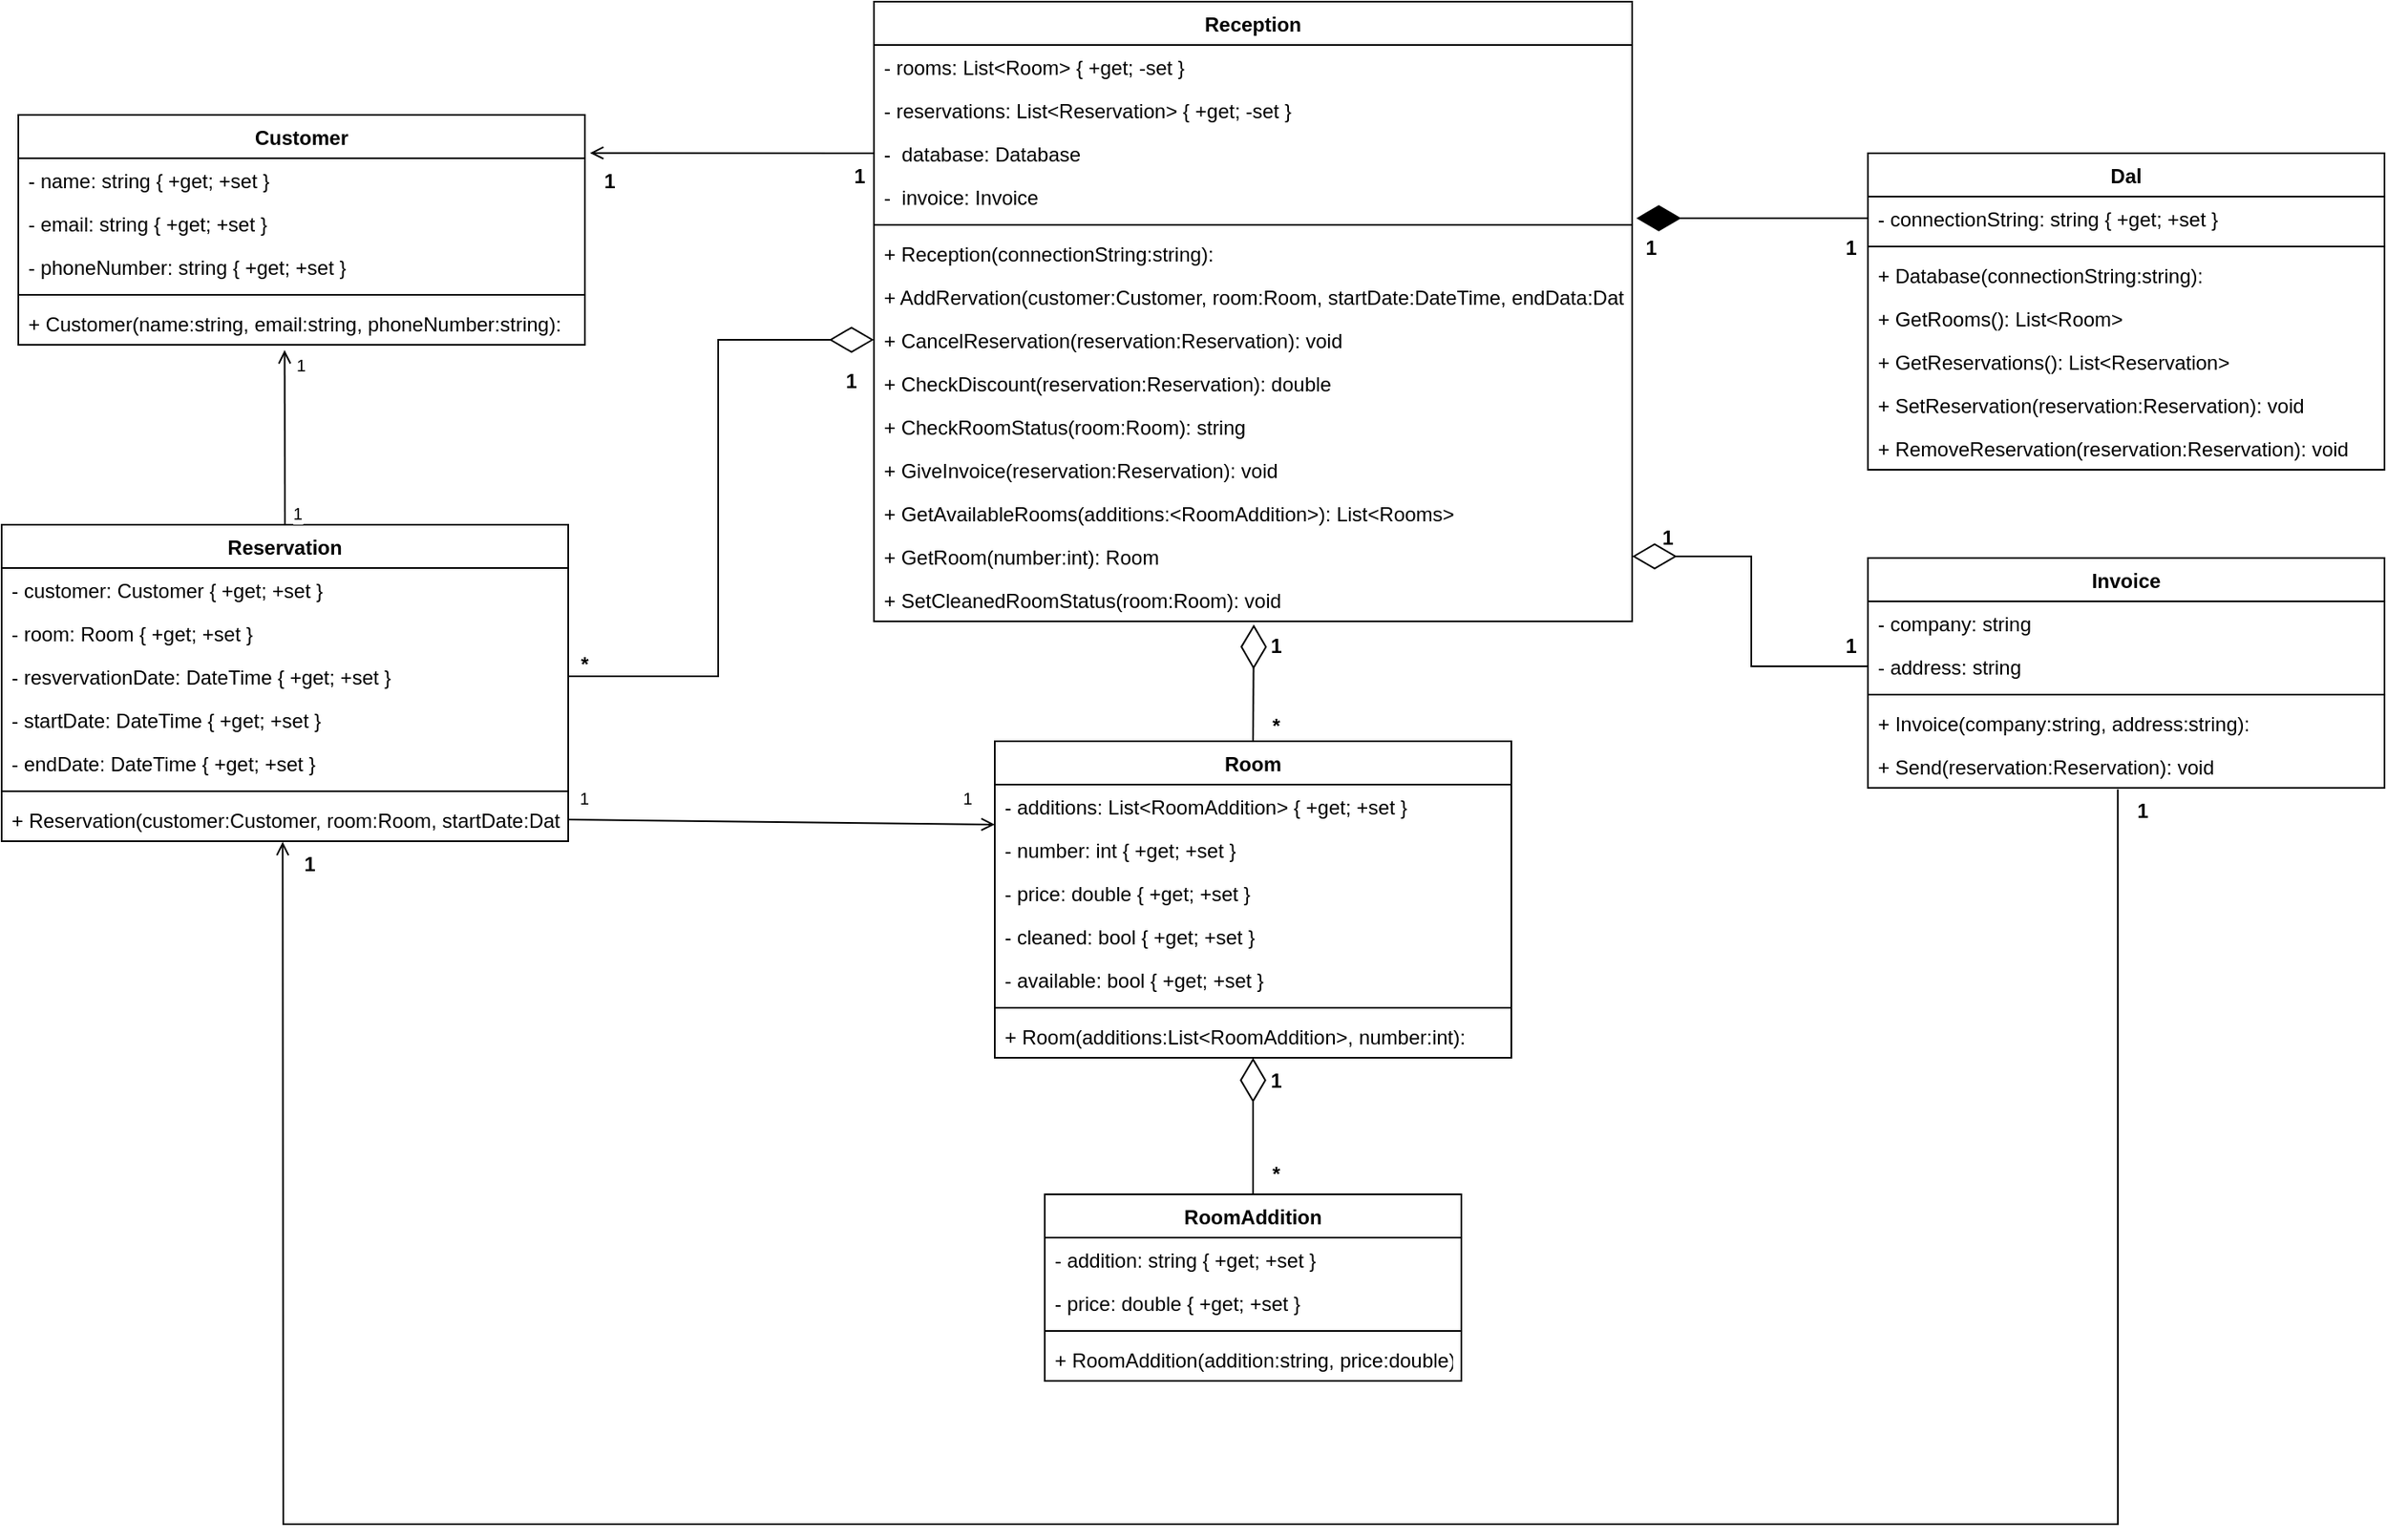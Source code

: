 <mxfile version="13.0.8" type="device"><diagram id="C5RBs43oDa-KdzZeNtuy" name="Page-1"><mxGraphModel dx="2249" dy="1948" grid="1" gridSize="10" guides="1" tooltips="1" connect="1" arrows="1" fold="1" page="1" pageScale="1" pageWidth="827" pageHeight="1169" math="0" shadow="0"><root><mxCell id="WIyWlLk6GJQsqaUBKTNV-0"/><mxCell id="WIyWlLk6GJQsqaUBKTNV-1" parent="WIyWlLk6GJQsqaUBKTNV-0"/><mxCell id="DtPHQQwgXlEWGTaCK4Hp-43" value="" style="endArrow=diamondThin;endFill=0;endSize=24;html=1;entryX=0;entryY=0.5;entryDx=0;entryDy=0;rounded=0;exitX=1;exitY=0.5;exitDx=0;exitDy=0;" edge="1" parent="WIyWlLk6GJQsqaUBKTNV-1" source="DtPHQQwgXlEWGTaCK4Hp-160" target="DtPHQQwgXlEWGTaCK4Hp-149"><mxGeometry width="160" relative="1" as="geometry"><mxPoint x="80" y="380" as="sourcePoint"/><mxPoint x="20" y="322" as="targetPoint"/><Array as="points"><mxPoint x="120" y="371"/><mxPoint x="120" y="169"/></Array></mxGeometry></mxCell><mxCell id="DtPHQQwgXlEWGTaCK4Hp-44" value="1" style="text;align=center;fontStyle=1;verticalAlign=middle;spacingLeft=3;spacingRight=3;strokeColor=none;rotatable=0;points=[[0,0.5],[1,0.5]];portConstraint=eastwest;" vertex="1" parent="WIyWlLk6GJQsqaUBKTNV-1"><mxGeometry x="160" y="180" width="80" height="26" as="geometry"/></mxCell><mxCell id="DtPHQQwgXlEWGTaCK4Hp-45" value="*" style="text;align=center;fontStyle=1;verticalAlign=middle;spacingLeft=3;spacingRight=3;strokeColor=none;rotatable=0;points=[[0,0.5],[1,0.5]];portConstraint=eastwest;" vertex="1" parent="WIyWlLk6GJQsqaUBKTNV-1"><mxGeometry y="350" width="80" height="26" as="geometry"/></mxCell><mxCell id="DtPHQQwgXlEWGTaCK4Hp-47" value="" style="endArrow=diamondThin;endFill=0;endSize=24;html=1;exitX=0.5;exitY=0;exitDx=0;exitDy=0;entryX=0.501;entryY=1.072;entryDx=0;entryDy=0;entryPerimeter=0;" edge="1" parent="WIyWlLk6GJQsqaUBKTNV-1" source="DtPHQQwgXlEWGTaCK4Hp-8" target="DtPHQQwgXlEWGTaCK4Hp-31"><mxGeometry width="160" relative="1" as="geometry"><mxPoint x="310" y="360" as="sourcePoint"/><mxPoint x="470" y="360" as="targetPoint"/></mxGeometry></mxCell><mxCell id="DtPHQQwgXlEWGTaCK4Hp-48" value="1" style="text;align=center;fontStyle=1;verticalAlign=middle;spacingLeft=3;spacingRight=3;strokeColor=none;rotatable=0;points=[[0,0.5],[1,0.5]];portConstraint=eastwest;" vertex="1" parent="WIyWlLk6GJQsqaUBKTNV-1"><mxGeometry x="440" y="339" width="30" height="26" as="geometry"/></mxCell><mxCell id="DtPHQQwgXlEWGTaCK4Hp-51" value="*" style="text;align=center;fontStyle=1;verticalAlign=middle;spacingLeft=3;spacingRight=3;strokeColor=none;rotatable=0;points=[[0,0.5],[1,0.5]];portConstraint=eastwest;" vertex="1" parent="WIyWlLk6GJQsqaUBKTNV-1"><mxGeometry x="440" y="393.5" width="30" height="13" as="geometry"/></mxCell><mxCell id="DtPHQQwgXlEWGTaCK4Hp-57" value="" style="endArrow=diamondThin;endFill=0;endSize=24;html=1;exitX=0.5;exitY=0;exitDx=0;exitDy=0;entryX=0.5;entryY=1;entryDx=0;entryDy=0;" edge="1" parent="WIyWlLk6GJQsqaUBKTNV-1" source="DtPHQQwgXlEWGTaCK4Hp-16" target="DtPHQQwgXlEWGTaCK4Hp-8"><mxGeometry width="160" relative="1" as="geometry"><mxPoint x="300" y="744.13" as="sourcePoint"/><mxPoint x="300.26" y="650.002" as="targetPoint"/></mxGeometry></mxCell><mxCell id="DtPHQQwgXlEWGTaCK4Hp-58" value="*" style="text;align=center;fontStyle=1;verticalAlign=middle;spacingLeft=3;spacingRight=3;strokeColor=none;rotatable=0;points=[[0,0.5],[1,0.5]];portConstraint=eastwest;" vertex="1" parent="WIyWlLk6GJQsqaUBKTNV-1"><mxGeometry x="440" y="656" width="30" height="26" as="geometry"/></mxCell><mxCell id="DtPHQQwgXlEWGTaCK4Hp-59" value="1" style="text;align=center;fontStyle=1;verticalAlign=middle;spacingLeft=3;spacingRight=3;strokeColor=none;rotatable=0;points=[[0,0.5],[1,0.5]];portConstraint=eastwest;" vertex="1" parent="WIyWlLk6GJQsqaUBKTNV-1"><mxGeometry x="440" y="600" width="30" height="26" as="geometry"/></mxCell><mxCell id="DtPHQQwgXlEWGTaCK4Hp-101" value="1" style="resizable=0;html=1;align=left;verticalAlign=bottom;labelBackgroundColor=#ffffff;fontSize=10;direction=south;" connectable="0" vertex="1" parent="WIyWlLk6GJQsqaUBKTNV-1"><mxGeometry x="270" y="400.0" as="geometry"><mxPoint x="-5" y="52" as="offset"/></mxGeometry></mxCell><mxCell id="DtPHQQwgXlEWGTaCK4Hp-103" value="1" style="resizable=0;html=1;align=left;verticalAlign=bottom;labelBackgroundColor=#ffffff;fontSize=10;direction=south;" connectable="0" vertex="1" parent="WIyWlLk6GJQsqaUBKTNV-1"><mxGeometry x="40" y="400.0" as="geometry"><mxPoint x="-5" y="52" as="offset"/></mxGeometry></mxCell><mxCell id="DtPHQQwgXlEWGTaCK4Hp-124" value="" style="endArrow=open;html=1;jumpStyle=none;endFill=0;exitX=0;exitY=0.5;exitDx=0;exitDy=0;entryX=1.009;entryY=-0.122;entryDx=0;entryDy=0;entryPerimeter=0;" edge="1" parent="WIyWlLk6GJQsqaUBKTNV-1" source="DtPHQQwgXlEWGTaCK4Hp-206" target="DtPHQQwgXlEWGTaCK4Hp-116"><mxGeometry width="50" height="50" relative="1" as="geometry"><mxPoint x="110" y="340" as="sourcePoint"/><mxPoint x="40" y="250" as="targetPoint"/></mxGeometry></mxCell><mxCell id="DtPHQQwgXlEWGTaCK4Hp-128" value="1" style="text;align=center;fontStyle=1;verticalAlign=middle;spacingLeft=3;spacingRight=3;strokeColor=none;rotatable=0;points=[[0,0.5],[1,0.5]];portConstraint=eastwest;" vertex="1" parent="WIyWlLk6GJQsqaUBKTNV-1"><mxGeometry x="40" y="60" width="30" height="26" as="geometry"/></mxCell><mxCell id="DtPHQQwgXlEWGTaCK4Hp-129" value="1" style="text;align=center;fontStyle=1;verticalAlign=middle;spacingLeft=3;spacingRight=3;strokeColor=none;rotatable=0;points=[[0,0.5],[1,0.5]];portConstraint=eastwest;" vertex="1" parent="WIyWlLk6GJQsqaUBKTNV-1"><mxGeometry x="190" y="57" width="30" height="26" as="geometry"/></mxCell><mxCell id="DtPHQQwgXlEWGTaCK4Hp-131" value="" style="endArrow=diamondThin;endFill=1;endSize=24;html=1;exitX=0;exitY=0.5;exitDx=0;exitDy=0;" edge="1" parent="WIyWlLk6GJQsqaUBKTNV-1" source="DtPHQQwgXlEWGTaCK4Hp-107"><mxGeometry width="160" relative="1" as="geometry"><mxPoint x="700" y="120" as="sourcePoint"/><mxPoint x="671" y="96" as="targetPoint"/></mxGeometry></mxCell><mxCell id="DtPHQQwgXlEWGTaCK4Hp-132" value="1" style="text;align=center;fontStyle=1;verticalAlign=middle;spacingLeft=3;spacingRight=3;strokeColor=none;rotatable=0;points=[[0,0.5],[1,0.5]];portConstraint=eastwest;" vertex="1" parent="WIyWlLk6GJQsqaUBKTNV-1"><mxGeometry x="640" y="100" width="80" height="26" as="geometry"/></mxCell><mxCell id="DtPHQQwgXlEWGTaCK4Hp-133" value="1" style="text;align=center;fontStyle=1;verticalAlign=middle;spacingLeft=3;spacingRight=3;strokeColor=none;rotatable=0;points=[[0,0.5],[1,0.5]];portConstraint=eastwest;" vertex="1" parent="WIyWlLk6GJQsqaUBKTNV-1"><mxGeometry x="760" y="100" width="80" height="26" as="geometry"/></mxCell><mxCell id="DtPHQQwgXlEWGTaCK4Hp-0" value="Customer" style="swimlane;fontStyle=1;align=center;verticalAlign=top;childLayout=stackLayout;horizontal=1;startSize=26;horizontalStack=0;resizeParent=1;resizeParentMax=0;resizeLast=0;collapsible=1;marginBottom=0;" vertex="1" parent="WIyWlLk6GJQsqaUBKTNV-1"><mxGeometry x="-300" y="34" width="340" height="138" as="geometry"/></mxCell><mxCell id="DtPHQQwgXlEWGTaCK4Hp-116" value="- name: string { +get; +set }&#10; &#10;" style="text;strokeColor=none;fillColor=none;align=left;verticalAlign=top;spacingLeft=4;spacingRight=4;overflow=hidden;rotatable=0;points=[[0,0.5],[1,0.5]];portConstraint=eastwest;" vertex="1" parent="DtPHQQwgXlEWGTaCK4Hp-0"><mxGeometry y="26" width="340" height="26" as="geometry"/></mxCell><mxCell id="DtPHQQwgXlEWGTaCK4Hp-117" value="- email: string { +get; +set }&#10; " style="text;strokeColor=none;fillColor=none;align=left;verticalAlign=top;spacingLeft=4;spacingRight=4;overflow=hidden;rotatable=0;points=[[0,0.5],[1,0.5]];portConstraint=eastwest;" vertex="1" parent="DtPHQQwgXlEWGTaCK4Hp-0"><mxGeometry y="52" width="340" height="26" as="geometry"/></mxCell><mxCell id="DtPHQQwgXlEWGTaCK4Hp-98" value="- phoneNumber: string { +get; +set }&#10;" style="text;strokeColor=none;fillColor=none;align=left;verticalAlign=top;spacingLeft=4;spacingRight=4;overflow=hidden;rotatable=0;points=[[0,0.5],[1,0.5]];portConstraint=eastwest;" vertex="1" parent="DtPHQQwgXlEWGTaCK4Hp-0"><mxGeometry y="78" width="340" height="26" as="geometry"/></mxCell><mxCell id="DtPHQQwgXlEWGTaCK4Hp-2" value="" style="line;strokeWidth=1;fillColor=none;align=left;verticalAlign=middle;spacingTop=-1;spacingLeft=3;spacingRight=3;rotatable=0;labelPosition=right;points=[];portConstraint=eastwest;" vertex="1" parent="DtPHQQwgXlEWGTaCK4Hp-0"><mxGeometry y="104" width="340" height="8" as="geometry"/></mxCell><mxCell id="DtPHQQwgXlEWGTaCK4Hp-3" value="+ Customer(name:string, email:string, phoneNumber:string):" style="text;strokeColor=none;fillColor=none;align=left;verticalAlign=top;spacingLeft=4;spacingRight=4;overflow=hidden;rotatable=0;points=[[0,0.5],[1,0.5]];portConstraint=eastwest;" vertex="1" parent="DtPHQQwgXlEWGTaCK4Hp-0"><mxGeometry y="112" width="340" height="26" as="geometry"/></mxCell><mxCell id="DtPHQQwgXlEWGTaCK4Hp-157" value="" style="endArrow=open;html=1;jumpStyle=none;endFill=0;rounded=0;entryX=0;entryY=0.923;entryDx=0;entryDy=0;entryPerimeter=0;exitX=1;exitY=0.5;exitDx=0;exitDy=0;" edge="1" parent="WIyWlLk6GJQsqaUBKTNV-1" source="DtPHQQwgXlEWGTaCK4Hp-156" target="DtPHQQwgXlEWGTaCK4Hp-52"><mxGeometry width="50" height="50" relative="1" as="geometry"><mxPoint x="60" y="377" as="sourcePoint"/><mxPoint x="-80" y="397" as="targetPoint"/><Array as="points"/></mxGeometry></mxCell><mxCell id="DtPHQQwgXlEWGTaCK4Hp-151" value="Reservation" style="swimlane;fontStyle=1;align=center;verticalAlign=top;childLayout=stackLayout;horizontal=1;startSize=26;horizontalStack=0;resizeParent=1;resizeParentMax=0;resizeLast=0;collapsible=1;marginBottom=0;" vertex="1" parent="WIyWlLk6GJQsqaUBKTNV-1"><mxGeometry x="-310" y="280" width="340" height="190" as="geometry"/></mxCell><mxCell id="DtPHQQwgXlEWGTaCK4Hp-162" value="- customer: Customer { +get; +set }&#10; " style="text;strokeColor=none;fillColor=none;align=left;verticalAlign=top;spacingLeft=4;spacingRight=4;overflow=hidden;rotatable=0;points=[[0,0.5],[1,0.5]];portConstraint=eastwest;" vertex="1" parent="DtPHQQwgXlEWGTaCK4Hp-151"><mxGeometry y="26" width="340" height="26" as="geometry"/></mxCell><mxCell id="DtPHQQwgXlEWGTaCK4Hp-152" value="- room: Room { +get; +set }" style="text;strokeColor=none;fillColor=none;align=left;verticalAlign=top;spacingLeft=4;spacingRight=4;overflow=hidden;rotatable=0;points=[[0,0.5],[1,0.5]];portConstraint=eastwest;" vertex="1" parent="DtPHQQwgXlEWGTaCK4Hp-151"><mxGeometry y="52" width="340" height="26" as="geometry"/></mxCell><mxCell id="DtPHQQwgXlEWGTaCK4Hp-160" value="- resvervationDate: DateTime { +get; +set }&#10;" style="text;strokeColor=none;fillColor=none;align=left;verticalAlign=top;spacingLeft=4;spacingRight=4;overflow=hidden;rotatable=0;points=[[0,0.5],[1,0.5]];portConstraint=eastwest;" vertex="1" parent="DtPHQQwgXlEWGTaCK4Hp-151"><mxGeometry y="78" width="340" height="26" as="geometry"/></mxCell><mxCell id="DtPHQQwgXlEWGTaCK4Hp-161" value="- startDate: DateTime { +get; +set }&#10; " style="text;strokeColor=none;fillColor=none;align=left;verticalAlign=top;spacingLeft=4;spacingRight=4;overflow=hidden;rotatable=0;points=[[0,0.5],[1,0.5]];portConstraint=eastwest;" vertex="1" parent="DtPHQQwgXlEWGTaCK4Hp-151"><mxGeometry y="104" width="340" height="26" as="geometry"/></mxCell><mxCell id="DtPHQQwgXlEWGTaCK4Hp-154" value="- endDate: DateTime { +get; +set }&#10;" style="text;strokeColor=none;fillColor=none;align=left;verticalAlign=top;spacingLeft=4;spacingRight=4;overflow=hidden;rotatable=0;points=[[0,0.5],[1,0.5]];portConstraint=eastwest;" vertex="1" parent="DtPHQQwgXlEWGTaCK4Hp-151"><mxGeometry y="130" width="340" height="26" as="geometry"/></mxCell><mxCell id="DtPHQQwgXlEWGTaCK4Hp-155" value="" style="line;strokeWidth=1;fillColor=none;align=left;verticalAlign=middle;spacingTop=-1;spacingLeft=3;spacingRight=3;rotatable=0;labelPosition=right;points=[];portConstraint=eastwest;" vertex="1" parent="DtPHQQwgXlEWGTaCK4Hp-151"><mxGeometry y="156" width="340" height="8" as="geometry"/></mxCell><mxCell id="DtPHQQwgXlEWGTaCK4Hp-156" value="+ Reservation(customer:Customer, room:Room, startDate:DateTime, endData:DataTime): type" style="text;strokeColor=none;fillColor=none;align=left;verticalAlign=top;spacingLeft=4;spacingRight=4;overflow=hidden;rotatable=0;points=[[0,0.5],[1,0.5]];portConstraint=eastwest;" vertex="1" parent="DtPHQQwgXlEWGTaCK4Hp-151"><mxGeometry y="164" width="340" height="26" as="geometry"/></mxCell><mxCell id="DtPHQQwgXlEWGTaCK4Hp-164" value="" style="endArrow=open;html=1;jumpStyle=none;endFill=0;exitX=0.5;exitY=0;exitDx=0;exitDy=0;entryX=0.47;entryY=1.122;entryDx=0;entryDy=0;entryPerimeter=0;" edge="1" parent="WIyWlLk6GJQsqaUBKTNV-1" source="DtPHQQwgXlEWGTaCK4Hp-151" target="DtPHQQwgXlEWGTaCK4Hp-3"><mxGeometry width="50" height="50" relative="1" as="geometry"><mxPoint x="-230.0" y="220" as="sourcePoint"/><mxPoint x="-119" y="220" as="targetPoint"/></mxGeometry></mxCell><mxCell id="DtPHQQwgXlEWGTaCK4Hp-165" value="1" style="resizable=0;html=1;align=left;verticalAlign=bottom;labelBackgroundColor=#ffffff;fontSize=10;direction=south;" connectable="0" vertex="1" parent="WIyWlLk6GJQsqaUBKTNV-1"><mxGeometry x="-130" y="140.0" as="geometry"><mxPoint x="-5" y="52" as="offset"/></mxGeometry></mxCell><mxCell id="DtPHQQwgXlEWGTaCK4Hp-166" value="1" style="resizable=0;html=1;align=left;verticalAlign=bottom;labelBackgroundColor=#ffffff;fontSize=10;direction=south;" connectable="0" vertex="1" parent="WIyWlLk6GJQsqaUBKTNV-1"><mxGeometry x="-132" y="229.0" as="geometry"><mxPoint x="-5" y="52" as="offset"/></mxGeometry></mxCell><mxCell id="DtPHQQwgXlEWGTaCK4Hp-106" value="Dal" style="swimlane;fontStyle=1;align=center;verticalAlign=top;childLayout=stackLayout;horizontal=1;startSize=26;horizontalStack=0;resizeParent=1;resizeParentMax=0;resizeLast=0;collapsible=1;marginBottom=0;" vertex="1" parent="WIyWlLk6GJQsqaUBKTNV-1"><mxGeometry x="810" y="57" width="310" height="190" as="geometry"/></mxCell><mxCell id="DtPHQQwgXlEWGTaCK4Hp-107" value="- connectionString: string { +get; +set }" style="text;strokeColor=none;fillColor=none;align=left;verticalAlign=top;spacingLeft=4;spacingRight=4;overflow=hidden;rotatable=0;points=[[0,0.5],[1,0.5]];portConstraint=eastwest;" vertex="1" parent="DtPHQQwgXlEWGTaCK4Hp-106"><mxGeometry y="26" width="310" height="26" as="geometry"/></mxCell><mxCell id="DtPHQQwgXlEWGTaCK4Hp-109" value="" style="line;strokeWidth=1;fillColor=none;align=left;verticalAlign=middle;spacingTop=-1;spacingLeft=3;spacingRight=3;rotatable=0;labelPosition=right;points=[];portConstraint=eastwest;" vertex="1" parent="DtPHQQwgXlEWGTaCK4Hp-106"><mxGeometry y="52" width="310" height="8" as="geometry"/></mxCell><mxCell id="DtPHQQwgXlEWGTaCK4Hp-179" value="+ Database(connectionString:string): " style="text;strokeColor=none;fillColor=none;align=left;verticalAlign=top;spacingLeft=4;spacingRight=4;overflow=hidden;rotatable=0;points=[[0,0.5],[1,0.5]];portConstraint=eastwest;" vertex="1" parent="DtPHQQwgXlEWGTaCK4Hp-106"><mxGeometry y="60" width="310" height="26" as="geometry"/></mxCell><mxCell id="DtPHQQwgXlEWGTaCK4Hp-180" value="+ GetRooms(): List&lt;Room&gt;" style="text;strokeColor=none;fillColor=none;align=left;verticalAlign=top;spacingLeft=4;spacingRight=4;overflow=hidden;rotatable=0;points=[[0,0.5],[1,0.5]];portConstraint=eastwest;" vertex="1" parent="DtPHQQwgXlEWGTaCK4Hp-106"><mxGeometry y="86" width="310" height="26" as="geometry"/></mxCell><mxCell id="DtPHQQwgXlEWGTaCK4Hp-181" value="+ GetReservations(): List&lt;Reservation&gt;" style="text;strokeColor=none;fillColor=none;align=left;verticalAlign=top;spacingLeft=4;spacingRight=4;overflow=hidden;rotatable=0;points=[[0,0.5],[1,0.5]];portConstraint=eastwest;" vertex="1" parent="DtPHQQwgXlEWGTaCK4Hp-106"><mxGeometry y="112" width="310" height="26" as="geometry"/></mxCell><mxCell id="DtPHQQwgXlEWGTaCK4Hp-182" value="+ SetReservation(reservation:Reservation): void" style="text;strokeColor=none;fillColor=none;align=left;verticalAlign=top;spacingLeft=4;spacingRight=4;overflow=hidden;rotatable=0;points=[[0,0.5],[1,0.5]];portConstraint=eastwest;" vertex="1" parent="DtPHQQwgXlEWGTaCK4Hp-106"><mxGeometry y="138" width="310" height="26" as="geometry"/></mxCell><mxCell id="DtPHQQwgXlEWGTaCK4Hp-110" value="+ RemoveReservation(reservation:Reservation): void" style="text;strokeColor=none;fillColor=none;align=left;verticalAlign=top;spacingLeft=4;spacingRight=4;overflow=hidden;rotatable=0;points=[[0,0.5],[1,0.5]];portConstraint=eastwest;" vertex="1" parent="DtPHQQwgXlEWGTaCK4Hp-106"><mxGeometry y="164" width="310" height="26" as="geometry"/></mxCell><mxCell id="DtPHQQwgXlEWGTaCK4Hp-16" value="RoomAddition" style="swimlane;fontStyle=1;align=center;verticalAlign=top;childLayout=stackLayout;horizontal=1;startSize=26;horizontalStack=0;resizeParent=1;resizeParentMax=0;resizeLast=0;collapsible=1;marginBottom=0;" vertex="1" parent="WIyWlLk6GJQsqaUBKTNV-1"><mxGeometry x="316" y="682" width="250" height="112" as="geometry"/></mxCell><mxCell id="DtPHQQwgXlEWGTaCK4Hp-56" value="- addition: string { +get; +set }" style="text;strokeColor=none;fillColor=none;align=left;verticalAlign=top;spacingLeft=4;spacingRight=4;overflow=hidden;rotatable=0;points=[[0,0.5],[1,0.5]];portConstraint=eastwest;" vertex="1" parent="DtPHQQwgXlEWGTaCK4Hp-16"><mxGeometry y="26" width="250" height="26" as="geometry"/></mxCell><mxCell id="DtPHQQwgXlEWGTaCK4Hp-17" value="- price: double { +get; +set }" style="text;strokeColor=none;fillColor=none;align=left;verticalAlign=top;spacingLeft=4;spacingRight=4;overflow=hidden;rotatable=0;points=[[0,0.5],[1,0.5]];portConstraint=eastwest;" vertex="1" parent="DtPHQQwgXlEWGTaCK4Hp-16"><mxGeometry y="52" width="250" height="26" as="geometry"/></mxCell><mxCell id="DtPHQQwgXlEWGTaCK4Hp-18" value="" style="line;strokeWidth=1;fillColor=none;align=left;verticalAlign=middle;spacingTop=-1;spacingLeft=3;spacingRight=3;rotatable=0;labelPosition=right;points=[];portConstraint=eastwest;" vertex="1" parent="DtPHQQwgXlEWGTaCK4Hp-16"><mxGeometry y="78" width="250" height="8" as="geometry"/></mxCell><mxCell id="DtPHQQwgXlEWGTaCK4Hp-19" value="+ RoomAddition(addition:string, price:double): " style="text;strokeColor=none;fillColor=none;align=left;verticalAlign=top;spacingLeft=4;spacingRight=4;overflow=hidden;rotatable=0;points=[[0,0.5],[1,0.5]];portConstraint=eastwest;" vertex="1" parent="DtPHQQwgXlEWGTaCK4Hp-16"><mxGeometry y="86" width="250" height="26" as="geometry"/></mxCell><mxCell id="DtPHQQwgXlEWGTaCK4Hp-8" value="Room" style="swimlane;fontStyle=1;align=center;verticalAlign=top;childLayout=stackLayout;horizontal=1;startSize=26;horizontalStack=0;resizeParent=1;resizeParentMax=0;resizeLast=0;collapsible=1;marginBottom=0;" vertex="1" parent="WIyWlLk6GJQsqaUBKTNV-1"><mxGeometry x="286" y="410" width="310" height="190" as="geometry"/></mxCell><mxCell id="DtPHQQwgXlEWGTaCK4Hp-52" value="- additions: List&lt;RoomAddition&gt; { +get; +set }" style="text;strokeColor=none;fillColor=none;align=left;verticalAlign=top;spacingLeft=4;spacingRight=4;overflow=hidden;rotatable=0;points=[[0,0.5],[1,0.5]];portConstraint=eastwest;" vertex="1" parent="DtPHQQwgXlEWGTaCK4Hp-8"><mxGeometry y="26" width="310" height="26" as="geometry"/></mxCell><mxCell id="DtPHQQwgXlEWGTaCK4Hp-53" value="- number: int { +get; +set }" style="text;strokeColor=none;fillColor=none;align=left;verticalAlign=top;spacingLeft=4;spacingRight=4;overflow=hidden;rotatable=0;points=[[0,0.5],[1,0.5]];portConstraint=eastwest;" vertex="1" parent="DtPHQQwgXlEWGTaCK4Hp-8"><mxGeometry y="52" width="310" height="26" as="geometry"/></mxCell><mxCell id="DtPHQQwgXlEWGTaCK4Hp-54" value="- price: double { +get; +set }" style="text;strokeColor=none;fillColor=none;align=left;verticalAlign=top;spacingLeft=4;spacingRight=4;overflow=hidden;rotatable=0;points=[[0,0.5],[1,0.5]];portConstraint=eastwest;" vertex="1" parent="DtPHQQwgXlEWGTaCK4Hp-8"><mxGeometry y="78" width="310" height="26" as="geometry"/></mxCell><mxCell id="DtPHQQwgXlEWGTaCK4Hp-55" value="- cleaned: bool { +get; +set }" style="text;strokeColor=none;fillColor=none;align=left;verticalAlign=top;spacingLeft=4;spacingRight=4;overflow=hidden;rotatable=0;points=[[0,0.5],[1,0.5]];portConstraint=eastwest;" vertex="1" parent="DtPHQQwgXlEWGTaCK4Hp-8"><mxGeometry y="104" width="310" height="26" as="geometry"/></mxCell><mxCell id="DtPHQQwgXlEWGTaCK4Hp-9" value="- available: bool { +get; +set }" style="text;strokeColor=none;fillColor=none;align=left;verticalAlign=top;spacingLeft=4;spacingRight=4;overflow=hidden;rotatable=0;points=[[0,0.5],[1,0.5]];portConstraint=eastwest;" vertex="1" parent="DtPHQQwgXlEWGTaCK4Hp-8"><mxGeometry y="130" width="310" height="26" as="geometry"/></mxCell><mxCell id="DtPHQQwgXlEWGTaCK4Hp-10" value="" style="line;strokeWidth=1;fillColor=none;align=left;verticalAlign=middle;spacingTop=-1;spacingLeft=3;spacingRight=3;rotatable=0;labelPosition=right;points=[];portConstraint=eastwest;" vertex="1" parent="DtPHQQwgXlEWGTaCK4Hp-8"><mxGeometry y="156" width="310" height="8" as="geometry"/></mxCell><mxCell id="DtPHQQwgXlEWGTaCK4Hp-11" value="+ Room(additions:List&lt;RoomAddition&gt;, number:int): " style="text;strokeColor=none;fillColor=none;align=left;verticalAlign=top;spacingLeft=4;spacingRight=4;overflow=hidden;rotatable=0;points=[[0,0.5],[1,0.5]];portConstraint=eastwest;" vertex="1" parent="DtPHQQwgXlEWGTaCK4Hp-8"><mxGeometry y="164" width="310" height="26" as="geometry"/></mxCell><mxCell id="DtPHQQwgXlEWGTaCK4Hp-183" value="Invoice" style="swimlane;fontStyle=1;align=center;verticalAlign=top;childLayout=stackLayout;horizontal=1;startSize=26;horizontalStack=0;resizeParent=1;resizeParentMax=0;resizeLast=0;collapsible=1;marginBottom=0;" vertex="1" parent="WIyWlLk6GJQsqaUBKTNV-1"><mxGeometry x="810" y="300" width="310" height="138" as="geometry"/></mxCell><mxCell id="DtPHQQwgXlEWGTaCK4Hp-191" value="- company: string" style="text;strokeColor=none;fillColor=none;align=left;verticalAlign=top;spacingLeft=4;spacingRight=4;overflow=hidden;rotatable=0;points=[[0,0.5],[1,0.5]];portConstraint=eastwest;" vertex="1" parent="DtPHQQwgXlEWGTaCK4Hp-183"><mxGeometry y="26" width="310" height="26" as="geometry"/></mxCell><mxCell id="DtPHQQwgXlEWGTaCK4Hp-194" value="- address: string " style="text;strokeColor=none;fillColor=none;align=left;verticalAlign=top;spacingLeft=4;spacingRight=4;overflow=hidden;rotatable=0;points=[[0,0.5],[1,0.5]];portConstraint=eastwest;" vertex="1" parent="DtPHQQwgXlEWGTaCK4Hp-183"><mxGeometry y="52" width="310" height="26" as="geometry"/></mxCell><mxCell id="DtPHQQwgXlEWGTaCK4Hp-189" value="" style="line;strokeWidth=1;fillColor=none;align=left;verticalAlign=middle;spacingTop=-1;spacingLeft=3;spacingRight=3;rotatable=0;labelPosition=right;points=[];portConstraint=eastwest;" vertex="1" parent="DtPHQQwgXlEWGTaCK4Hp-183"><mxGeometry y="78" width="310" height="8" as="geometry"/></mxCell><mxCell id="DtPHQQwgXlEWGTaCK4Hp-195" value="+ Invoice(company:string, address:string):" style="text;strokeColor=none;fillColor=none;align=left;verticalAlign=top;spacingLeft=4;spacingRight=4;overflow=hidden;rotatable=0;points=[[0,0.5],[1,0.5]];portConstraint=eastwest;" vertex="1" parent="DtPHQQwgXlEWGTaCK4Hp-183"><mxGeometry y="86" width="310" height="26" as="geometry"/></mxCell><mxCell id="DtPHQQwgXlEWGTaCK4Hp-190" value="+ Send(reservation:Reservation): void" style="text;strokeColor=none;fillColor=none;align=left;verticalAlign=top;spacingLeft=4;spacingRight=4;overflow=hidden;rotatable=0;points=[[0,0.5],[1,0.5]];portConstraint=eastwest;" vertex="1" parent="DtPHQQwgXlEWGTaCK4Hp-183"><mxGeometry y="112" width="310" height="26" as="geometry"/></mxCell><mxCell id="DtPHQQwgXlEWGTaCK4Hp-200" value="1" style="text;align=center;fontStyle=1;verticalAlign=middle;spacingLeft=3;spacingRight=3;strokeColor=none;rotatable=0;points=[[0,0.5],[1,0.5]];portConstraint=eastwest;" vertex="1" parent="WIyWlLk6GJQsqaUBKTNV-1"><mxGeometry x="680" y="274" width="20" height="26" as="geometry"/></mxCell><mxCell id="DtPHQQwgXlEWGTaCK4Hp-202" value="1" style="text;align=center;fontStyle=1;verticalAlign=middle;spacingLeft=3;spacingRight=3;strokeColor=none;rotatable=0;points=[[0,0.5],[1,0.5]];portConstraint=eastwest;" vertex="1" parent="WIyWlLk6GJQsqaUBKTNV-1"><mxGeometry x="780" y="339" width="40" height="26" as="geometry"/></mxCell><mxCell id="DtPHQQwgXlEWGTaCK4Hp-28" value="Reception" style="swimlane;fontStyle=1;align=center;verticalAlign=top;childLayout=stackLayout;horizontal=1;startSize=26;horizontalStack=0;resizeParent=1;resizeParentMax=0;resizeLast=0;collapsible=1;marginBottom=0;" vertex="1" parent="WIyWlLk6GJQsqaUBKTNV-1"><mxGeometry x="213.5" y="-34" width="455" height="372" as="geometry"/></mxCell><mxCell id="DtPHQQwgXlEWGTaCK4Hp-41" value="- rooms: List&lt;Room&gt; { +get; -set }" style="text;strokeColor=none;fillColor=none;align=left;verticalAlign=top;spacingLeft=4;spacingRight=4;overflow=hidden;rotatable=0;points=[[0,0.5],[1,0.5]];portConstraint=eastwest;" vertex="1" parent="DtPHQQwgXlEWGTaCK4Hp-28"><mxGeometry y="26" width="455" height="26" as="geometry"/></mxCell><mxCell id="DtPHQQwgXlEWGTaCK4Hp-121" value="- reservations: List&lt;Reservation&gt; { +get; -set }" style="text;strokeColor=none;fillColor=none;align=left;verticalAlign=top;spacingLeft=4;spacingRight=4;overflow=hidden;rotatable=0;points=[[0,0.5],[1,0.5]];portConstraint=eastwest;" vertex="1" parent="DtPHQQwgXlEWGTaCK4Hp-28"><mxGeometry y="52" width="455" height="26" as="geometry"/></mxCell><mxCell id="DtPHQQwgXlEWGTaCK4Hp-206" value="-  database: Database" style="text;strokeColor=none;fillColor=none;align=left;verticalAlign=top;spacingLeft=4;spacingRight=4;overflow=hidden;rotatable=0;points=[[0,0.5],[1,0.5]];portConstraint=eastwest;" vertex="1" parent="DtPHQQwgXlEWGTaCK4Hp-28"><mxGeometry y="78" width="455" height="26" as="geometry"/></mxCell><mxCell id="DtPHQQwgXlEWGTaCK4Hp-147" value="-  invoice: Invoice" style="text;strokeColor=none;fillColor=none;align=left;verticalAlign=top;spacingLeft=4;spacingRight=4;overflow=hidden;rotatable=0;points=[[0,0.5],[1,0.5]];portConstraint=eastwest;" vertex="1" parent="DtPHQQwgXlEWGTaCK4Hp-28"><mxGeometry y="104" width="455" height="26" as="geometry"/></mxCell><mxCell id="DtPHQQwgXlEWGTaCK4Hp-30" value="" style="line;strokeWidth=1;fillColor=none;align=left;verticalAlign=middle;spacingTop=-1;spacingLeft=3;spacingRight=3;rotatable=0;labelPosition=right;points=[];portConstraint=eastwest;" vertex="1" parent="DtPHQQwgXlEWGTaCK4Hp-28"><mxGeometry y="130" width="455" height="8" as="geometry"/></mxCell><mxCell id="DtPHQQwgXlEWGTaCK4Hp-130" value="+ Reception(connectionString:string):" style="text;strokeColor=none;fillColor=none;align=left;verticalAlign=top;spacingLeft=4;spacingRight=4;overflow=hidden;rotatable=0;points=[[0,0.5],[1,0.5]];portConstraint=eastwest;" vertex="1" parent="DtPHQQwgXlEWGTaCK4Hp-28"><mxGeometry y="138" width="455" height="26" as="geometry"/></mxCell><mxCell id="DtPHQQwgXlEWGTaCK4Hp-105" value="+ AddRervation(customer:Customer, room:Room, startDate:DateTime, endData:DataTime): void" style="text;strokeColor=none;fillColor=none;align=left;verticalAlign=top;spacingLeft=4;spacingRight=4;overflow=hidden;rotatable=0;points=[[0,0.5],[1,0.5]];portConstraint=eastwest;" vertex="1" parent="DtPHQQwgXlEWGTaCK4Hp-28"><mxGeometry y="164" width="455" height="26" as="geometry"/></mxCell><mxCell id="DtPHQQwgXlEWGTaCK4Hp-149" value="+ CancelReservation(reservation:Reservation): void" style="text;strokeColor=none;fillColor=none;align=left;verticalAlign=top;spacingLeft=4;spacingRight=4;overflow=hidden;rotatable=0;points=[[0,0.5],[1,0.5]];portConstraint=eastwest;" vertex="1" parent="DtPHQQwgXlEWGTaCK4Hp-28"><mxGeometry y="190" width="455" height="26" as="geometry"/></mxCell><mxCell id="DtPHQQwgXlEWGTaCK4Hp-168" value="+ CheckDiscount(reservation:Reservation): double" style="text;strokeColor=none;fillColor=none;align=left;verticalAlign=top;spacingLeft=4;spacingRight=4;overflow=hidden;rotatable=0;points=[[0,0.5],[1,0.5]];portConstraint=eastwest;" vertex="1" parent="DtPHQQwgXlEWGTaCK4Hp-28"><mxGeometry y="216" width="455" height="26" as="geometry"/></mxCell><mxCell id="DtPHQQwgXlEWGTaCK4Hp-169" value="+ CheckRoomStatus(room:Room): string" style="text;strokeColor=none;fillColor=none;align=left;verticalAlign=top;spacingLeft=4;spacingRight=4;overflow=hidden;rotatable=0;points=[[0,0.5],[1,0.5]];portConstraint=eastwest;" vertex="1" parent="DtPHQQwgXlEWGTaCK4Hp-28"><mxGeometry y="242" width="455" height="26" as="geometry"/></mxCell><mxCell id="DtPHQQwgXlEWGTaCK4Hp-175" value="+ GiveInvoice(reservation:Reservation): void" style="text;strokeColor=none;fillColor=none;align=left;verticalAlign=top;spacingLeft=4;spacingRight=4;overflow=hidden;rotatable=0;points=[[0,0.5],[1,0.5]];portConstraint=eastwest;" vertex="1" parent="DtPHQQwgXlEWGTaCK4Hp-28"><mxGeometry y="268" width="455" height="26" as="geometry"/></mxCell><mxCell id="DtPHQQwgXlEWGTaCK4Hp-176" value="+ GetAvailableRooms(additions:&lt;RoomAddition&gt;): List&lt;Rooms&gt;" style="text;strokeColor=none;fillColor=none;align=left;verticalAlign=top;spacingLeft=4;spacingRight=4;overflow=hidden;rotatable=0;points=[[0,0.5],[1,0.5]];portConstraint=eastwest;" vertex="1" parent="DtPHQQwgXlEWGTaCK4Hp-28"><mxGeometry y="294" width="455" height="26" as="geometry"/></mxCell><mxCell id="DtPHQQwgXlEWGTaCK4Hp-178" value="+ GetRoom(number:int): Room" style="text;strokeColor=none;fillColor=none;align=left;verticalAlign=top;spacingLeft=4;spacingRight=4;overflow=hidden;rotatable=0;points=[[0,0.5],[1,0.5]];portConstraint=eastwest;" vertex="1" parent="DtPHQQwgXlEWGTaCK4Hp-28"><mxGeometry y="320" width="455" height="26" as="geometry"/></mxCell><mxCell id="DtPHQQwgXlEWGTaCK4Hp-31" value="+ SetCleanedRoomStatus(room:Room): void" style="text;strokeColor=none;fillColor=none;align=left;verticalAlign=top;spacingLeft=4;spacingRight=4;overflow=hidden;rotatable=0;points=[[0,0.5],[1,0.5]];portConstraint=eastwest;" vertex="1" parent="DtPHQQwgXlEWGTaCK4Hp-28"><mxGeometry y="346" width="455" height="26" as="geometry"/></mxCell><mxCell id="DtPHQQwgXlEWGTaCK4Hp-207" value="" style="endArrow=diamondThin;endFill=0;endSize=24;html=1;exitX=0;exitY=0.5;exitDx=0;exitDy=0;entryX=1;entryY=0.5;entryDx=0;entryDy=0;rounded=0;" edge="1" parent="WIyWlLk6GJQsqaUBKTNV-1" source="DtPHQQwgXlEWGTaCK4Hp-194" target="DtPHQQwgXlEWGTaCK4Hp-178"><mxGeometry width="160" relative="1" as="geometry"><mxPoint x="730" y="376" as="sourcePoint"/><mxPoint x="730.455" y="305.872" as="targetPoint"/><Array as="points"><mxPoint x="740" y="365"/><mxPoint x="740" y="299"/></Array></mxGeometry></mxCell><mxCell id="DtPHQQwgXlEWGTaCK4Hp-208" value="" style="endArrow=open;html=1;jumpStyle=none;endFill=0;exitX=-0.002;exitY=0.032;exitDx=0;exitDy=0;exitPerimeter=0;rounded=0;entryX=0.496;entryY=1.013;entryDx=0;entryDy=0;entryPerimeter=0;" edge="1" parent="WIyWlLk6GJQsqaUBKTNV-1" target="DtPHQQwgXlEWGTaCK4Hp-156"><mxGeometry width="50" height="50" relative="1" as="geometry"><mxPoint x="959.92" y="438.832" as="sourcePoint"/><mxPoint x="-138" y="471" as="targetPoint"/><Array as="points"><mxPoint x="960" y="880"/><mxPoint x="-141" y="880"/></Array></mxGeometry></mxCell><mxCell id="DtPHQQwgXlEWGTaCK4Hp-210" value="1" style="text;align=center;fontStyle=1;verticalAlign=middle;spacingLeft=3;spacingRight=3;strokeColor=none;rotatable=0;points=[[0,0.5],[1,0.5]];portConstraint=eastwest;" vertex="1" parent="WIyWlLk6GJQsqaUBKTNV-1"><mxGeometry x="-140" y="470" width="30" height="26" as="geometry"/></mxCell><mxCell id="DtPHQQwgXlEWGTaCK4Hp-211" value="1" style="text;align=center;fontStyle=1;verticalAlign=middle;spacingLeft=3;spacingRight=3;strokeColor=none;rotatable=0;points=[[0,0.5],[1,0.5]];portConstraint=eastwest;" vertex="1" parent="WIyWlLk6GJQsqaUBKTNV-1"><mxGeometry x="960" y="438" width="30" height="26" as="geometry"/></mxCell></root></mxGraphModel></diagram></mxfile>